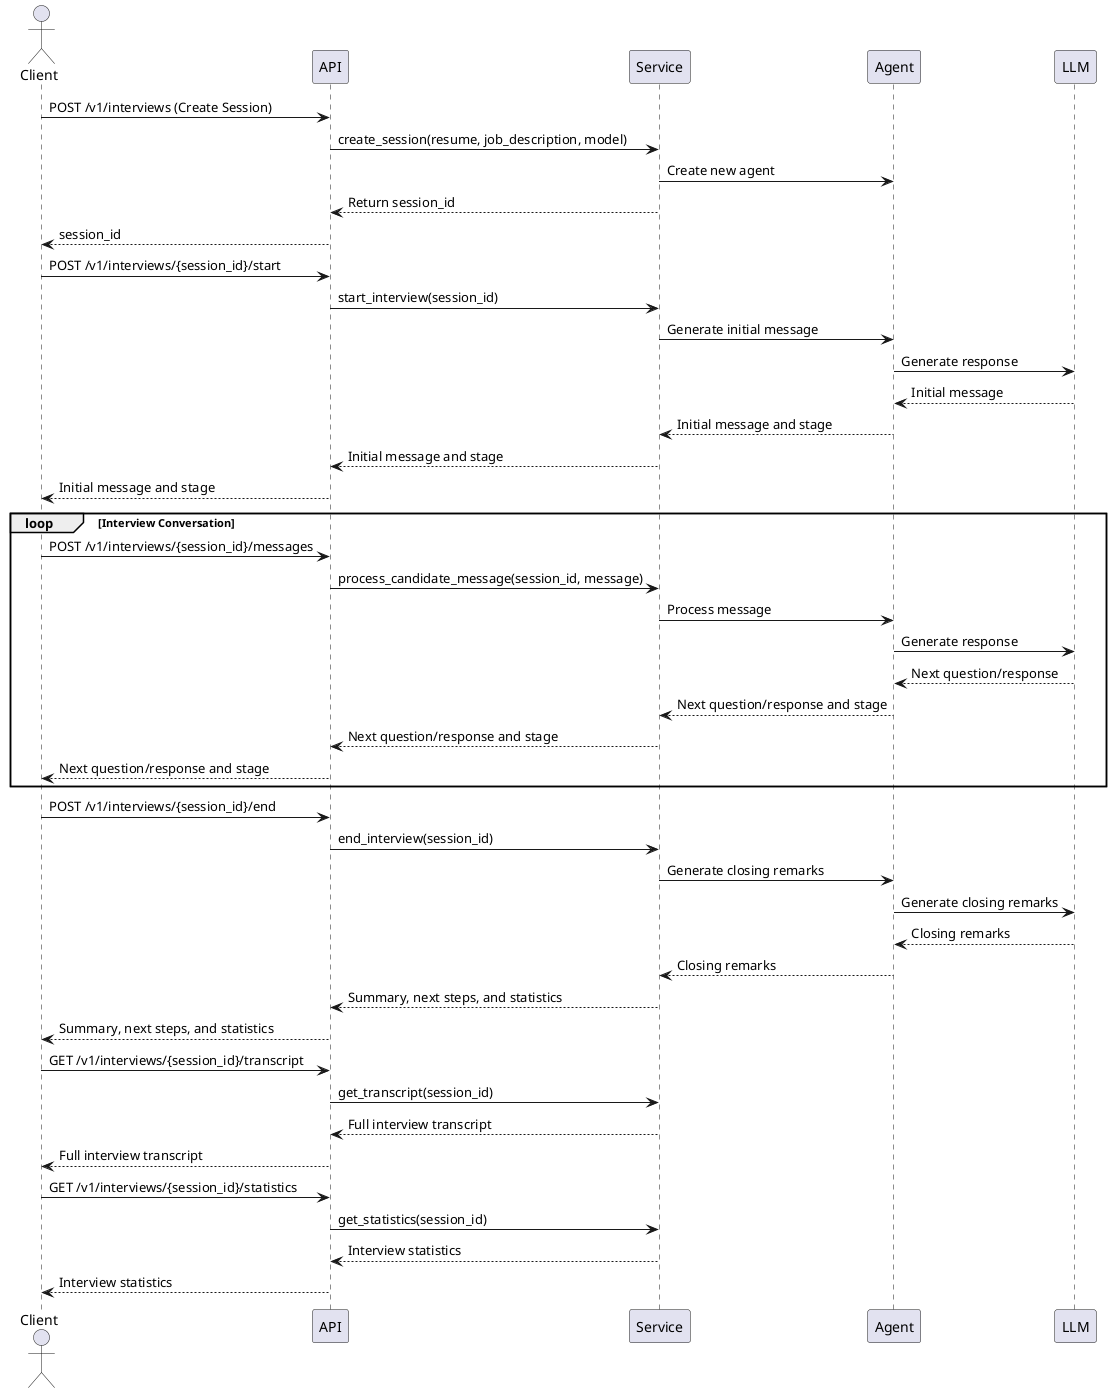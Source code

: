 @startuml
actor Client
participant API
participant Service
participant Agent
participant LLM

Client -> API: POST /v1/interviews (Create Session)
API -> Service: create_session(resume, job_description, model)
Service -> Agent: Create new agent
Service --> API: Return session_id
API --> Client: session_id

Client -> API: POST /v1/interviews/{session_id}/start
API -> Service: start_interview(session_id)
Service -> Agent: Generate initial message
Agent -> LLM: Generate response
LLM --> Agent: Initial message
Agent --> Service: Initial message and stage
Service --> API: Initial message and stage
API --> Client: Initial message and stage

loop Interview Conversation
    Client -> API: POST /v1/interviews/{session_id}/messages
    API -> Service: process_candidate_message(session_id, message)
    Service -> Agent: Process message
    Agent -> LLM: Generate response
    LLM --> Agent: Next question/response
    Agent --> Service: Next question/response and stage
    Service --> API: Next question/response and stage
    API --> Client: Next question/response and stage
end

Client -> API: POST /v1/interviews/{session_id}/end
API -> Service: end_interview(session_id)
Service -> Agent: Generate closing remarks
Agent -> LLM: Generate closing remarks
LLM --> Agent: Closing remarks
Agent --> Service: Closing remarks
Service --> API: Summary, next steps, and statistics
API --> Client: Summary, next steps, and statistics

Client -> API: GET /v1/interviews/{session_id}/transcript
API -> Service: get_transcript(session_id)
Service --> API: Full interview transcript
API --> Client: Full interview transcript

Client -> API: GET /v1/interviews/{session_id}/statistics
API -> Service: get_statistics(session_id)
Service --> API: Interview statistics
API --> Client: Interview statistics

@enduml
